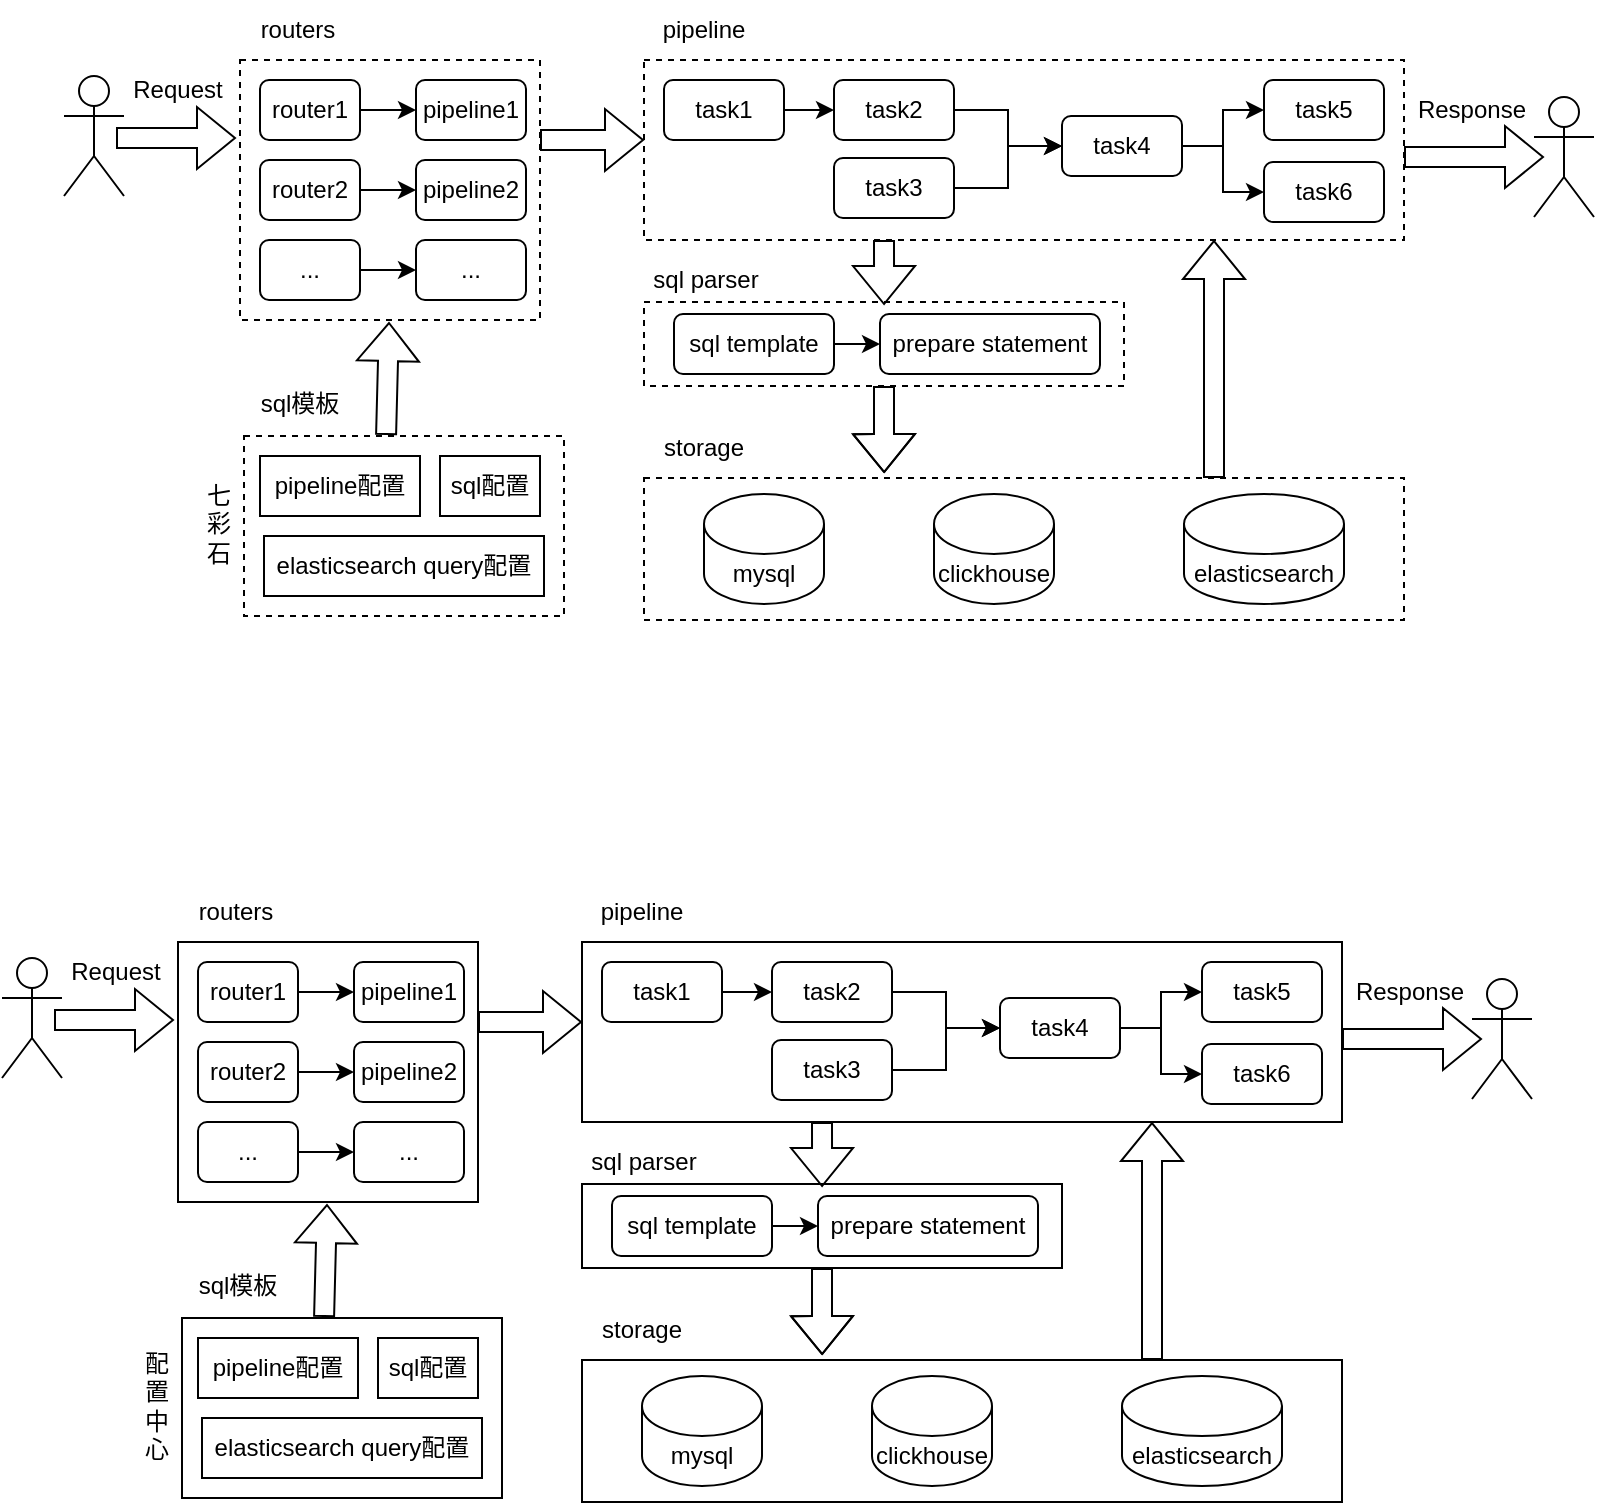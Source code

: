 <mxfile version="22.1.11" type="github">
  <diagram name="第 1 页" id="fFxLprVTc2z-0SbgyYG7">
    <mxGraphModel dx="2133" dy="913" grid="1" gridSize="10" guides="1" tooltips="1" connect="1" arrows="1" fold="1" page="1" pageScale="1" pageWidth="827" pageHeight="1169" math="0" shadow="0">
      <root>
        <mxCell id="0" />
        <mxCell id="1" parent="0" />
        <mxCell id="GYxL6wCpQ-yCbX0miNCR-65" style="edgeStyle=orthogonalEdgeStyle;rounded=0;orthogonalLoop=1;jettySize=auto;html=1;exitX=0.75;exitY=0;exitDx=0;exitDy=0;entryX=0.75;entryY=1;entryDx=0;entryDy=0;shape=flexArrow;" edge="1" parent="1" source="GYxL6wCpQ-yCbX0miNCR-48" target="GYxL6wCpQ-yCbX0miNCR-12">
          <mxGeometry relative="1" as="geometry" />
        </mxCell>
        <mxCell id="GYxL6wCpQ-yCbX0miNCR-48" value="" style="rounded=0;whiteSpace=wrap;html=1;fillColor=none;dashed=1;" vertex="1" parent="1">
          <mxGeometry x="230" y="438" width="380" height="71" as="geometry" />
        </mxCell>
        <mxCell id="GYxL6wCpQ-yCbX0miNCR-63" style="edgeStyle=orthogonalEdgeStyle;rounded=0;orthogonalLoop=1;jettySize=auto;html=1;exitX=0.25;exitY=1;exitDx=0;exitDy=0;entryX=0.396;entryY=0.036;entryDx=0;entryDy=0;entryPerimeter=0;shape=flexArrow;" edge="1" parent="1">
          <mxGeometry relative="1" as="geometry">
            <mxPoint x="350" y="319" as="sourcePoint" />
            <mxPoint x="350.04" y="351.512" as="targetPoint" />
          </mxGeometry>
        </mxCell>
        <mxCell id="GYxL6wCpQ-yCbX0miNCR-12" value="" style="rounded=0;whiteSpace=wrap;html=1;fillColor=none;dashed=1;" vertex="1" parent="1">
          <mxGeometry x="230" y="229" width="380" height="90" as="geometry" />
        </mxCell>
        <mxCell id="GYxL6wCpQ-yCbX0miNCR-7" style="edgeStyle=orthogonalEdgeStyle;rounded=0;orthogonalLoop=1;jettySize=auto;html=1;exitX=1;exitY=0.5;exitDx=0;exitDy=0;entryX=0;entryY=0.5;entryDx=0;entryDy=0;" edge="1" parent="1" source="GYxL6wCpQ-yCbX0miNCR-1" target="GYxL6wCpQ-yCbX0miNCR-2">
          <mxGeometry relative="1" as="geometry" />
        </mxCell>
        <mxCell id="GYxL6wCpQ-yCbX0miNCR-1" value="task1" style="rounded=1;whiteSpace=wrap;html=1;fillColor=none;" vertex="1" parent="1">
          <mxGeometry x="240" y="239" width="60" height="30" as="geometry" />
        </mxCell>
        <mxCell id="GYxL6wCpQ-yCbX0miNCR-8" style="edgeStyle=orthogonalEdgeStyle;rounded=0;orthogonalLoop=1;jettySize=auto;html=1;exitX=1;exitY=0.5;exitDx=0;exitDy=0;entryX=0;entryY=0.5;entryDx=0;entryDy=0;" edge="1" parent="1" source="GYxL6wCpQ-yCbX0miNCR-2" target="GYxL6wCpQ-yCbX0miNCR-4">
          <mxGeometry relative="1" as="geometry" />
        </mxCell>
        <mxCell id="GYxL6wCpQ-yCbX0miNCR-2" value="task2" style="rounded=1;whiteSpace=wrap;html=1;fillColor=none;" vertex="1" parent="1">
          <mxGeometry x="325" y="239" width="60" height="30" as="geometry" />
        </mxCell>
        <mxCell id="GYxL6wCpQ-yCbX0miNCR-9" style="edgeStyle=orthogonalEdgeStyle;rounded=0;orthogonalLoop=1;jettySize=auto;html=1;exitX=1;exitY=0.5;exitDx=0;exitDy=0;entryX=0;entryY=0.5;entryDx=0;entryDy=0;" edge="1" parent="1" source="GYxL6wCpQ-yCbX0miNCR-3" target="GYxL6wCpQ-yCbX0miNCR-4">
          <mxGeometry relative="1" as="geometry">
            <mxPoint x="429" y="307" as="targetPoint" />
          </mxGeometry>
        </mxCell>
        <mxCell id="GYxL6wCpQ-yCbX0miNCR-3" value="task3" style="rounded=1;whiteSpace=wrap;html=1;fillColor=none;" vertex="1" parent="1">
          <mxGeometry x="325" y="278" width="60" height="30" as="geometry" />
        </mxCell>
        <mxCell id="GYxL6wCpQ-yCbX0miNCR-10" style="edgeStyle=orthogonalEdgeStyle;rounded=0;orthogonalLoop=1;jettySize=auto;html=1;exitX=1;exitY=0.5;exitDx=0;exitDy=0;entryX=0;entryY=0.5;entryDx=0;entryDy=0;" edge="1" parent="1" source="GYxL6wCpQ-yCbX0miNCR-4" target="GYxL6wCpQ-yCbX0miNCR-6">
          <mxGeometry relative="1" as="geometry" />
        </mxCell>
        <mxCell id="GYxL6wCpQ-yCbX0miNCR-11" style="edgeStyle=orthogonalEdgeStyle;rounded=0;orthogonalLoop=1;jettySize=auto;html=1;exitX=1;exitY=0.5;exitDx=0;exitDy=0;entryX=0;entryY=0.5;entryDx=0;entryDy=0;" edge="1" parent="1" source="GYxL6wCpQ-yCbX0miNCR-4" target="GYxL6wCpQ-yCbX0miNCR-5">
          <mxGeometry relative="1" as="geometry" />
        </mxCell>
        <mxCell id="GYxL6wCpQ-yCbX0miNCR-4" value="task4" style="rounded=1;whiteSpace=wrap;html=1;fillColor=none;" vertex="1" parent="1">
          <mxGeometry x="439" y="257" width="60" height="30" as="geometry" />
        </mxCell>
        <mxCell id="GYxL6wCpQ-yCbX0miNCR-5" value="task6" style="rounded=1;whiteSpace=wrap;html=1;fillColor=none;" vertex="1" parent="1">
          <mxGeometry x="540" y="280" width="60" height="30" as="geometry" />
        </mxCell>
        <mxCell id="GYxL6wCpQ-yCbX0miNCR-6" value="task5" style="rounded=1;whiteSpace=wrap;html=1;fillColor=none;" vertex="1" parent="1">
          <mxGeometry x="540" y="239" width="60" height="30" as="geometry" />
        </mxCell>
        <mxCell id="GYxL6wCpQ-yCbX0miNCR-13" value="" style="shape=umlActor;verticalLabelPosition=bottom;verticalAlign=top;html=1;outlineConnect=0;fillColor=none;" vertex="1" parent="1">
          <mxGeometry x="-60" y="237" width="30" height="60" as="geometry" />
        </mxCell>
        <mxCell id="GYxL6wCpQ-yCbX0miNCR-14" value="" style="shape=flexArrow;endArrow=classic;html=1;rounded=0;" edge="1" parent="1">
          <mxGeometry width="50" height="50" relative="1" as="geometry">
            <mxPoint x="-34" y="268" as="sourcePoint" />
            <mxPoint x="26" y="268" as="targetPoint" />
          </mxGeometry>
        </mxCell>
        <mxCell id="GYxL6wCpQ-yCbX0miNCR-15" value="" style="shape=flexArrow;endArrow=classic;html=1;rounded=0;" edge="1" parent="1">
          <mxGeometry width="50" height="50" relative="1" as="geometry">
            <mxPoint x="610" y="277.5" as="sourcePoint" />
            <mxPoint x="680" y="277.5" as="targetPoint" />
          </mxGeometry>
        </mxCell>
        <mxCell id="GYxL6wCpQ-yCbX0miNCR-16" value="" style="shape=umlActor;verticalLabelPosition=bottom;verticalAlign=top;html=1;outlineConnect=0;fillColor=none;" vertex="1" parent="1">
          <mxGeometry x="675" y="247.5" width="30" height="60" as="geometry" />
        </mxCell>
        <mxCell id="GYxL6wCpQ-yCbX0miNCR-19" value="Request" style="text;html=1;strokeColor=none;fillColor=none;align=center;verticalAlign=middle;whiteSpace=wrap;rounded=0;" vertex="1" parent="1">
          <mxGeometry x="-33" y="229" width="60" height="30" as="geometry" />
        </mxCell>
        <mxCell id="GYxL6wCpQ-yCbX0miNCR-20" value="Response" style="text;html=1;strokeColor=none;fillColor=none;align=center;verticalAlign=middle;whiteSpace=wrap;rounded=0;" vertex="1" parent="1">
          <mxGeometry x="614" y="238.5" width="60" height="30" as="geometry" />
        </mxCell>
        <mxCell id="GYxL6wCpQ-yCbX0miNCR-23" value="" style="rounded=0;whiteSpace=wrap;html=1;fillColor=none;dashed=1;" vertex="1" parent="1">
          <mxGeometry x="28" y="229" width="150" height="130" as="geometry" />
        </mxCell>
        <mxCell id="GYxL6wCpQ-yCbX0miNCR-31" style="edgeStyle=orthogonalEdgeStyle;rounded=0;orthogonalLoop=1;jettySize=auto;html=1;exitX=1;exitY=0.5;exitDx=0;exitDy=0;entryX=0;entryY=0.5;entryDx=0;entryDy=0;" edge="1" parent="1" source="GYxL6wCpQ-yCbX0miNCR-24" target="GYxL6wCpQ-yCbX0miNCR-25">
          <mxGeometry relative="1" as="geometry" />
        </mxCell>
        <mxCell id="GYxL6wCpQ-yCbX0miNCR-24" value="router1" style="rounded=1;whiteSpace=wrap;html=1;fillColor=none;" vertex="1" parent="1">
          <mxGeometry x="38" y="239" width="50" height="30" as="geometry" />
        </mxCell>
        <mxCell id="GYxL6wCpQ-yCbX0miNCR-25" value="pipeline1" style="rounded=1;whiteSpace=wrap;html=1;fillColor=none;" vertex="1" parent="1">
          <mxGeometry x="116" y="239" width="55" height="30" as="geometry" />
        </mxCell>
        <mxCell id="GYxL6wCpQ-yCbX0miNCR-27" value="pipeline配置" style="rounded=0;whiteSpace=wrap;html=1;fillColor=none;" vertex="1" parent="1">
          <mxGeometry x="38" y="427" width="80" height="30" as="geometry" />
        </mxCell>
        <mxCell id="GYxL6wCpQ-yCbX0miNCR-28" value="sql配置" style="rounded=0;whiteSpace=wrap;html=1;fillColor=none;" vertex="1" parent="1">
          <mxGeometry x="128" y="427" width="50" height="30" as="geometry" />
        </mxCell>
        <mxCell id="GYxL6wCpQ-yCbX0miNCR-29" value="elasticsearch query配置" style="rounded=0;whiteSpace=wrap;html=1;fillColor=none;" vertex="1" parent="1">
          <mxGeometry x="40" y="467" width="140" height="30" as="geometry" />
        </mxCell>
        <mxCell id="GYxL6wCpQ-yCbX0miNCR-32" style="edgeStyle=orthogonalEdgeStyle;rounded=0;orthogonalLoop=1;jettySize=auto;html=1;exitX=1;exitY=0.5;exitDx=0;exitDy=0;entryX=0;entryY=0.5;entryDx=0;entryDy=0;" edge="1" parent="1" source="GYxL6wCpQ-yCbX0miNCR-33" target="GYxL6wCpQ-yCbX0miNCR-34">
          <mxGeometry relative="1" as="geometry" />
        </mxCell>
        <mxCell id="GYxL6wCpQ-yCbX0miNCR-33" value="router2" style="rounded=1;whiteSpace=wrap;html=1;fillColor=none;" vertex="1" parent="1">
          <mxGeometry x="38" y="279" width="50" height="30" as="geometry" />
        </mxCell>
        <mxCell id="GYxL6wCpQ-yCbX0miNCR-34" value="pipeline2" style="rounded=1;whiteSpace=wrap;html=1;fillColor=none;" vertex="1" parent="1">
          <mxGeometry x="116" y="279" width="55" height="30" as="geometry" />
        </mxCell>
        <mxCell id="GYxL6wCpQ-yCbX0miNCR-41" style="edgeStyle=orthogonalEdgeStyle;rounded=0;orthogonalLoop=1;jettySize=auto;html=1;exitX=1;exitY=0.5;exitDx=0;exitDy=0;entryX=0;entryY=0.5;entryDx=0;entryDy=0;" edge="1" parent="1" source="GYxL6wCpQ-yCbX0miNCR-42" target="GYxL6wCpQ-yCbX0miNCR-43">
          <mxGeometry relative="1" as="geometry" />
        </mxCell>
        <mxCell id="GYxL6wCpQ-yCbX0miNCR-42" value="..." style="rounded=1;whiteSpace=wrap;html=1;fillColor=none;" vertex="1" parent="1">
          <mxGeometry x="38" y="319" width="50" height="30" as="geometry" />
        </mxCell>
        <mxCell id="GYxL6wCpQ-yCbX0miNCR-43" value="..." style="rounded=1;whiteSpace=wrap;html=1;fillColor=none;" vertex="1" parent="1">
          <mxGeometry x="116" y="319" width="55" height="30" as="geometry" />
        </mxCell>
        <mxCell id="GYxL6wCpQ-yCbX0miNCR-44" value="" style="shape=flexArrow;endArrow=classic;html=1;rounded=0;" edge="1" parent="1">
          <mxGeometry width="50" height="50" relative="1" as="geometry">
            <mxPoint x="178" y="269" as="sourcePoint" />
            <mxPoint x="230" y="269" as="targetPoint" />
          </mxGeometry>
        </mxCell>
        <mxCell id="GYxL6wCpQ-yCbX0miNCR-45" value="mysql" style="shape=cylinder3;whiteSpace=wrap;html=1;boundedLbl=1;backgroundOutline=1;size=15;fillColor=none;" vertex="1" parent="1">
          <mxGeometry x="260" y="446" width="60" height="55" as="geometry" />
        </mxCell>
        <mxCell id="GYxL6wCpQ-yCbX0miNCR-46" value="clickhouse" style="shape=cylinder3;whiteSpace=wrap;html=1;boundedLbl=1;backgroundOutline=1;size=15;fillColor=none;" vertex="1" parent="1">
          <mxGeometry x="375" y="446" width="60" height="55" as="geometry" />
        </mxCell>
        <mxCell id="GYxL6wCpQ-yCbX0miNCR-47" value="elasticsearch" style="shape=cylinder3;whiteSpace=wrap;html=1;boundedLbl=1;backgroundOutline=1;size=15;fillColor=none;" vertex="1" parent="1">
          <mxGeometry x="500" y="446" width="80" height="55" as="geometry" />
        </mxCell>
        <mxCell id="GYxL6wCpQ-yCbX0miNCR-50" value="pipeline" style="text;html=1;strokeColor=none;fillColor=none;align=center;verticalAlign=middle;whiteSpace=wrap;rounded=0;" vertex="1" parent="1">
          <mxGeometry x="230" y="199" width="60" height="30" as="geometry" />
        </mxCell>
        <mxCell id="GYxL6wCpQ-yCbX0miNCR-52" value="" style="rounded=0;whiteSpace=wrap;html=1;fillColor=none;dashed=1;" vertex="1" parent="1">
          <mxGeometry x="30" y="417" width="160" height="90" as="geometry" />
        </mxCell>
        <mxCell id="GYxL6wCpQ-yCbX0miNCR-53" value="" style="shape=flexArrow;endArrow=classic;html=1;rounded=0;entryX=0.5;entryY=1;entryDx=0;entryDy=0;exitX=0.444;exitY=-0.006;exitDx=0;exitDy=0;exitPerimeter=0;" edge="1" parent="1" source="GYxL6wCpQ-yCbX0miNCR-52">
          <mxGeometry width="50" height="50" relative="1" as="geometry">
            <mxPoint x="102.5" y="390" as="sourcePoint" />
            <mxPoint x="102.5" y="360" as="targetPoint" />
          </mxGeometry>
        </mxCell>
        <mxCell id="GYxL6wCpQ-yCbX0miNCR-54" value="七彩石" style="text;html=1;strokeColor=none;fillColor=none;align=center;verticalAlign=middle;whiteSpace=wrap;rounded=0;direction=south;" vertex="1" parent="1">
          <mxGeometry x="5" y="426" width="25" height="70" as="geometry" />
        </mxCell>
        <mxCell id="GYxL6wCpQ-yCbX0miNCR-55" value="routers" style="text;html=1;strokeColor=none;fillColor=none;align=center;verticalAlign=middle;whiteSpace=wrap;rounded=0;" vertex="1" parent="1">
          <mxGeometry x="27" y="199" width="60" height="30" as="geometry" />
        </mxCell>
        <mxCell id="GYxL6wCpQ-yCbX0miNCR-56" value="storage" style="text;html=1;strokeColor=none;fillColor=none;align=center;verticalAlign=middle;whiteSpace=wrap;rounded=0;" vertex="1" parent="1">
          <mxGeometry x="230" y="408" width="60" height="30" as="geometry" />
        </mxCell>
        <mxCell id="GYxL6wCpQ-yCbX0miNCR-57" value="sql模板" style="text;html=1;strokeColor=none;fillColor=none;align=center;verticalAlign=middle;whiteSpace=wrap;rounded=0;" vertex="1" parent="1">
          <mxGeometry x="28" y="386" width="60" height="30" as="geometry" />
        </mxCell>
        <mxCell id="GYxL6wCpQ-yCbX0miNCR-58" value="" style="rounded=0;whiteSpace=wrap;html=1;fillColor=none;dashed=1;" vertex="1" parent="1">
          <mxGeometry x="230" y="350" width="240" height="42" as="geometry" />
        </mxCell>
        <mxCell id="GYxL6wCpQ-yCbX0miNCR-61" style="edgeStyle=orthogonalEdgeStyle;rounded=0;orthogonalLoop=1;jettySize=auto;html=1;exitX=1;exitY=0.5;exitDx=0;exitDy=0;entryX=0;entryY=0.5;entryDx=0;entryDy=0;" edge="1" parent="1" source="GYxL6wCpQ-yCbX0miNCR-59" target="GYxL6wCpQ-yCbX0miNCR-60">
          <mxGeometry relative="1" as="geometry" />
        </mxCell>
        <mxCell id="GYxL6wCpQ-yCbX0miNCR-59" value="sql template" style="rounded=1;whiteSpace=wrap;html=1;fillColor=none;" vertex="1" parent="1">
          <mxGeometry x="245" y="356" width="80" height="30" as="geometry" />
        </mxCell>
        <mxCell id="GYxL6wCpQ-yCbX0miNCR-60" value="prepare statement" style="rounded=1;whiteSpace=wrap;html=1;fillColor=none;" vertex="1" parent="1">
          <mxGeometry x="348" y="356" width="110" height="30" as="geometry" />
        </mxCell>
        <mxCell id="GYxL6wCpQ-yCbX0miNCR-62" value="sql parser" style="text;html=1;strokeColor=none;fillColor=none;align=center;verticalAlign=middle;whiteSpace=wrap;rounded=0;" vertex="1" parent="1">
          <mxGeometry x="231" y="324" width="60" height="30" as="geometry" />
        </mxCell>
        <mxCell id="GYxL6wCpQ-yCbX0miNCR-66" style="edgeStyle=orthogonalEdgeStyle;rounded=0;orthogonalLoop=1;jettySize=auto;html=1;exitX=0.5;exitY=1;exitDx=0;exitDy=0;entryX=0.316;entryY=-0.035;entryDx=0;entryDy=0;entryPerimeter=0;shape=flexArrow;" edge="1" parent="1" source="GYxL6wCpQ-yCbX0miNCR-58" target="GYxL6wCpQ-yCbX0miNCR-48">
          <mxGeometry relative="1" as="geometry" />
        </mxCell>
        <mxCell id="GYxL6wCpQ-yCbX0miNCR-67" style="edgeStyle=orthogonalEdgeStyle;rounded=0;orthogonalLoop=1;jettySize=auto;html=1;exitX=0.75;exitY=0;exitDx=0;exitDy=0;entryX=0.75;entryY=1;entryDx=0;entryDy=0;shape=flexArrow;" edge="1" parent="1" source="GYxL6wCpQ-yCbX0miNCR-68" target="GYxL6wCpQ-yCbX0miNCR-70">
          <mxGeometry relative="1" as="geometry" />
        </mxCell>
        <mxCell id="GYxL6wCpQ-yCbX0miNCR-68" value="" style="rounded=0;whiteSpace=wrap;html=1;fillColor=none;" vertex="1" parent="1">
          <mxGeometry x="199" y="879" width="380" height="71" as="geometry" />
        </mxCell>
        <mxCell id="GYxL6wCpQ-yCbX0miNCR-69" style="edgeStyle=orthogonalEdgeStyle;rounded=0;orthogonalLoop=1;jettySize=auto;html=1;exitX=0.25;exitY=1;exitDx=0;exitDy=0;entryX=0.396;entryY=0.036;entryDx=0;entryDy=0;entryPerimeter=0;shape=flexArrow;" edge="1" parent="1">
          <mxGeometry relative="1" as="geometry">
            <mxPoint x="319" y="760" as="sourcePoint" />
            <mxPoint x="319.04" y="792.512" as="targetPoint" />
          </mxGeometry>
        </mxCell>
        <mxCell id="GYxL6wCpQ-yCbX0miNCR-70" value="" style="rounded=0;whiteSpace=wrap;html=1;fillColor=none;" vertex="1" parent="1">
          <mxGeometry x="199" y="670" width="380" height="90" as="geometry" />
        </mxCell>
        <mxCell id="GYxL6wCpQ-yCbX0miNCR-71" style="edgeStyle=orthogonalEdgeStyle;rounded=0;orthogonalLoop=1;jettySize=auto;html=1;exitX=1;exitY=0.5;exitDx=0;exitDy=0;entryX=0;entryY=0.5;entryDx=0;entryDy=0;" edge="1" parent="1" source="GYxL6wCpQ-yCbX0miNCR-72" target="GYxL6wCpQ-yCbX0miNCR-74">
          <mxGeometry relative="1" as="geometry" />
        </mxCell>
        <mxCell id="GYxL6wCpQ-yCbX0miNCR-72" value="task1" style="rounded=1;whiteSpace=wrap;html=1;fillColor=none;" vertex="1" parent="1">
          <mxGeometry x="209" y="680" width="60" height="30" as="geometry" />
        </mxCell>
        <mxCell id="GYxL6wCpQ-yCbX0miNCR-73" style="edgeStyle=orthogonalEdgeStyle;rounded=0;orthogonalLoop=1;jettySize=auto;html=1;exitX=1;exitY=0.5;exitDx=0;exitDy=0;entryX=0;entryY=0.5;entryDx=0;entryDy=0;" edge="1" parent="1" source="GYxL6wCpQ-yCbX0miNCR-74" target="GYxL6wCpQ-yCbX0miNCR-79">
          <mxGeometry relative="1" as="geometry" />
        </mxCell>
        <mxCell id="GYxL6wCpQ-yCbX0miNCR-74" value="task2" style="rounded=1;whiteSpace=wrap;html=1;fillColor=none;" vertex="1" parent="1">
          <mxGeometry x="294" y="680" width="60" height="30" as="geometry" />
        </mxCell>
        <mxCell id="GYxL6wCpQ-yCbX0miNCR-75" style="edgeStyle=orthogonalEdgeStyle;rounded=0;orthogonalLoop=1;jettySize=auto;html=1;exitX=1;exitY=0.5;exitDx=0;exitDy=0;entryX=0;entryY=0.5;entryDx=0;entryDy=0;" edge="1" parent="1" source="GYxL6wCpQ-yCbX0miNCR-76" target="GYxL6wCpQ-yCbX0miNCR-79">
          <mxGeometry relative="1" as="geometry">
            <mxPoint x="398" y="748" as="targetPoint" />
          </mxGeometry>
        </mxCell>
        <mxCell id="GYxL6wCpQ-yCbX0miNCR-76" value="task3" style="rounded=1;whiteSpace=wrap;html=1;fillColor=none;" vertex="1" parent="1">
          <mxGeometry x="294" y="719" width="60" height="30" as="geometry" />
        </mxCell>
        <mxCell id="GYxL6wCpQ-yCbX0miNCR-77" style="edgeStyle=orthogonalEdgeStyle;rounded=0;orthogonalLoop=1;jettySize=auto;html=1;exitX=1;exitY=0.5;exitDx=0;exitDy=0;entryX=0;entryY=0.5;entryDx=0;entryDy=0;" edge="1" parent="1" source="GYxL6wCpQ-yCbX0miNCR-79" target="GYxL6wCpQ-yCbX0miNCR-81">
          <mxGeometry relative="1" as="geometry" />
        </mxCell>
        <mxCell id="GYxL6wCpQ-yCbX0miNCR-78" style="edgeStyle=orthogonalEdgeStyle;rounded=0;orthogonalLoop=1;jettySize=auto;html=1;exitX=1;exitY=0.5;exitDx=0;exitDy=0;entryX=0;entryY=0.5;entryDx=0;entryDy=0;" edge="1" parent="1" source="GYxL6wCpQ-yCbX0miNCR-79" target="GYxL6wCpQ-yCbX0miNCR-80">
          <mxGeometry relative="1" as="geometry" />
        </mxCell>
        <mxCell id="GYxL6wCpQ-yCbX0miNCR-79" value="task4" style="rounded=1;whiteSpace=wrap;html=1;fillColor=none;" vertex="1" parent="1">
          <mxGeometry x="408" y="698" width="60" height="30" as="geometry" />
        </mxCell>
        <mxCell id="GYxL6wCpQ-yCbX0miNCR-80" value="task6" style="rounded=1;whiteSpace=wrap;html=1;fillColor=none;" vertex="1" parent="1">
          <mxGeometry x="509" y="721" width="60" height="30" as="geometry" />
        </mxCell>
        <mxCell id="GYxL6wCpQ-yCbX0miNCR-81" value="task5" style="rounded=1;whiteSpace=wrap;html=1;fillColor=none;" vertex="1" parent="1">
          <mxGeometry x="509" y="680" width="60" height="30" as="geometry" />
        </mxCell>
        <mxCell id="GYxL6wCpQ-yCbX0miNCR-82" value="" style="shape=umlActor;verticalLabelPosition=bottom;verticalAlign=top;html=1;outlineConnect=0;fillColor=none;" vertex="1" parent="1">
          <mxGeometry x="-91" y="678" width="30" height="60" as="geometry" />
        </mxCell>
        <mxCell id="GYxL6wCpQ-yCbX0miNCR-83" value="" style="shape=flexArrow;endArrow=classic;html=1;rounded=0;" edge="1" parent="1">
          <mxGeometry width="50" height="50" relative="1" as="geometry">
            <mxPoint x="-65" y="709" as="sourcePoint" />
            <mxPoint x="-5" y="709" as="targetPoint" />
          </mxGeometry>
        </mxCell>
        <mxCell id="GYxL6wCpQ-yCbX0miNCR-84" value="" style="shape=flexArrow;endArrow=classic;html=1;rounded=0;" edge="1" parent="1">
          <mxGeometry width="50" height="50" relative="1" as="geometry">
            <mxPoint x="579" y="718.5" as="sourcePoint" />
            <mxPoint x="649" y="718.5" as="targetPoint" />
          </mxGeometry>
        </mxCell>
        <mxCell id="GYxL6wCpQ-yCbX0miNCR-85" value="" style="shape=umlActor;verticalLabelPosition=bottom;verticalAlign=top;html=1;outlineConnect=0;fillColor=none;" vertex="1" parent="1">
          <mxGeometry x="644" y="688.5" width="30" height="60" as="geometry" />
        </mxCell>
        <mxCell id="GYxL6wCpQ-yCbX0miNCR-86" value="Request" style="text;html=1;strokeColor=none;fillColor=none;align=center;verticalAlign=middle;whiteSpace=wrap;rounded=0;" vertex="1" parent="1">
          <mxGeometry x="-64" y="670" width="60" height="30" as="geometry" />
        </mxCell>
        <mxCell id="GYxL6wCpQ-yCbX0miNCR-87" value="Response" style="text;html=1;strokeColor=none;fillColor=none;align=center;verticalAlign=middle;whiteSpace=wrap;rounded=0;" vertex="1" parent="1">
          <mxGeometry x="583" y="679.5" width="60" height="30" as="geometry" />
        </mxCell>
        <mxCell id="GYxL6wCpQ-yCbX0miNCR-88" value="" style="rounded=0;whiteSpace=wrap;html=1;fillColor=none;" vertex="1" parent="1">
          <mxGeometry x="-3" y="670" width="150" height="130" as="geometry" />
        </mxCell>
        <mxCell id="GYxL6wCpQ-yCbX0miNCR-89" style="edgeStyle=orthogonalEdgeStyle;rounded=0;orthogonalLoop=1;jettySize=auto;html=1;exitX=1;exitY=0.5;exitDx=0;exitDy=0;entryX=0;entryY=0.5;entryDx=0;entryDy=0;" edge="1" parent="1" source="GYxL6wCpQ-yCbX0miNCR-90" target="GYxL6wCpQ-yCbX0miNCR-91">
          <mxGeometry relative="1" as="geometry" />
        </mxCell>
        <mxCell id="GYxL6wCpQ-yCbX0miNCR-90" value="router1" style="rounded=1;whiteSpace=wrap;html=1;fillColor=none;" vertex="1" parent="1">
          <mxGeometry x="7" y="680" width="50" height="30" as="geometry" />
        </mxCell>
        <mxCell id="GYxL6wCpQ-yCbX0miNCR-91" value="pipeline1" style="rounded=1;whiteSpace=wrap;html=1;fillColor=none;" vertex="1" parent="1">
          <mxGeometry x="85" y="680" width="55" height="30" as="geometry" />
        </mxCell>
        <mxCell id="GYxL6wCpQ-yCbX0miNCR-92" value="pipeline配置" style="rounded=0;whiteSpace=wrap;html=1;fillColor=none;" vertex="1" parent="1">
          <mxGeometry x="7" y="868" width="80" height="30" as="geometry" />
        </mxCell>
        <mxCell id="GYxL6wCpQ-yCbX0miNCR-93" value="sql配置" style="rounded=0;whiteSpace=wrap;html=1;fillColor=none;" vertex="1" parent="1">
          <mxGeometry x="97" y="868" width="50" height="30" as="geometry" />
        </mxCell>
        <mxCell id="GYxL6wCpQ-yCbX0miNCR-94" value="elasticsearch query配置" style="rounded=0;whiteSpace=wrap;html=1;fillColor=none;" vertex="1" parent="1">
          <mxGeometry x="9" y="908" width="140" height="30" as="geometry" />
        </mxCell>
        <mxCell id="GYxL6wCpQ-yCbX0miNCR-95" style="edgeStyle=orthogonalEdgeStyle;rounded=0;orthogonalLoop=1;jettySize=auto;html=1;exitX=1;exitY=0.5;exitDx=0;exitDy=0;entryX=0;entryY=0.5;entryDx=0;entryDy=0;" edge="1" parent="1" source="GYxL6wCpQ-yCbX0miNCR-96" target="GYxL6wCpQ-yCbX0miNCR-97">
          <mxGeometry relative="1" as="geometry" />
        </mxCell>
        <mxCell id="GYxL6wCpQ-yCbX0miNCR-96" value="router2" style="rounded=1;whiteSpace=wrap;html=1;fillColor=none;" vertex="1" parent="1">
          <mxGeometry x="7" y="720" width="50" height="30" as="geometry" />
        </mxCell>
        <mxCell id="GYxL6wCpQ-yCbX0miNCR-97" value="pipeline2" style="rounded=1;whiteSpace=wrap;html=1;fillColor=none;" vertex="1" parent="1">
          <mxGeometry x="85" y="720" width="55" height="30" as="geometry" />
        </mxCell>
        <mxCell id="GYxL6wCpQ-yCbX0miNCR-98" style="edgeStyle=orthogonalEdgeStyle;rounded=0;orthogonalLoop=1;jettySize=auto;html=1;exitX=1;exitY=0.5;exitDx=0;exitDy=0;entryX=0;entryY=0.5;entryDx=0;entryDy=0;" edge="1" parent="1" source="GYxL6wCpQ-yCbX0miNCR-99" target="GYxL6wCpQ-yCbX0miNCR-100">
          <mxGeometry relative="1" as="geometry" />
        </mxCell>
        <mxCell id="GYxL6wCpQ-yCbX0miNCR-99" value="..." style="rounded=1;whiteSpace=wrap;html=1;fillColor=none;" vertex="1" parent="1">
          <mxGeometry x="7" y="760" width="50" height="30" as="geometry" />
        </mxCell>
        <mxCell id="GYxL6wCpQ-yCbX0miNCR-100" value="..." style="rounded=1;whiteSpace=wrap;html=1;fillColor=none;" vertex="1" parent="1">
          <mxGeometry x="85" y="760" width="55" height="30" as="geometry" />
        </mxCell>
        <mxCell id="GYxL6wCpQ-yCbX0miNCR-101" value="" style="shape=flexArrow;endArrow=classic;html=1;rounded=0;" edge="1" parent="1">
          <mxGeometry width="50" height="50" relative="1" as="geometry">
            <mxPoint x="147" y="710" as="sourcePoint" />
            <mxPoint x="199" y="710" as="targetPoint" />
          </mxGeometry>
        </mxCell>
        <mxCell id="GYxL6wCpQ-yCbX0miNCR-102" value="mysql" style="shape=cylinder3;whiteSpace=wrap;html=1;boundedLbl=1;backgroundOutline=1;size=15;fillColor=none;" vertex="1" parent="1">
          <mxGeometry x="229" y="887" width="60" height="55" as="geometry" />
        </mxCell>
        <mxCell id="GYxL6wCpQ-yCbX0miNCR-103" value="clickhouse" style="shape=cylinder3;whiteSpace=wrap;html=1;boundedLbl=1;backgroundOutline=1;size=15;fillColor=none;" vertex="1" parent="1">
          <mxGeometry x="344" y="887" width="60" height="55" as="geometry" />
        </mxCell>
        <mxCell id="GYxL6wCpQ-yCbX0miNCR-104" value="elasticsearch" style="shape=cylinder3;whiteSpace=wrap;html=1;boundedLbl=1;backgroundOutline=1;size=15;fillColor=none;" vertex="1" parent="1">
          <mxGeometry x="469" y="887" width="80" height="55" as="geometry" />
        </mxCell>
        <mxCell id="GYxL6wCpQ-yCbX0miNCR-105" value="pipeline" style="text;html=1;strokeColor=none;fillColor=none;align=center;verticalAlign=middle;whiteSpace=wrap;rounded=0;" vertex="1" parent="1">
          <mxGeometry x="199" y="640" width="60" height="30" as="geometry" />
        </mxCell>
        <mxCell id="GYxL6wCpQ-yCbX0miNCR-106" value="" style="rounded=0;whiteSpace=wrap;html=1;fillColor=none;" vertex="1" parent="1">
          <mxGeometry x="-1" y="858" width="160" height="90" as="geometry" />
        </mxCell>
        <mxCell id="GYxL6wCpQ-yCbX0miNCR-107" value="" style="shape=flexArrow;endArrow=classic;html=1;rounded=0;entryX=0.5;entryY=1;entryDx=0;entryDy=0;exitX=0.444;exitY=-0.006;exitDx=0;exitDy=0;exitPerimeter=0;" edge="1" parent="1" source="GYxL6wCpQ-yCbX0miNCR-106">
          <mxGeometry width="50" height="50" relative="1" as="geometry">
            <mxPoint x="71.5" y="831" as="sourcePoint" />
            <mxPoint x="71.5" y="801" as="targetPoint" />
          </mxGeometry>
        </mxCell>
        <mxCell id="GYxL6wCpQ-yCbX0miNCR-108" value="配置中心" style="text;html=1;strokeColor=none;fillColor=none;align=center;verticalAlign=middle;whiteSpace=wrap;rounded=0;direction=south;" vertex="1" parent="1">
          <mxGeometry x="-26" y="867" width="25" height="70" as="geometry" />
        </mxCell>
        <mxCell id="GYxL6wCpQ-yCbX0miNCR-109" value="routers" style="text;html=1;strokeColor=none;fillColor=none;align=center;verticalAlign=middle;whiteSpace=wrap;rounded=0;" vertex="1" parent="1">
          <mxGeometry x="-4" y="640" width="60" height="30" as="geometry" />
        </mxCell>
        <mxCell id="GYxL6wCpQ-yCbX0miNCR-110" value="storage" style="text;html=1;strokeColor=none;fillColor=none;align=center;verticalAlign=middle;whiteSpace=wrap;rounded=0;" vertex="1" parent="1">
          <mxGeometry x="199" y="849" width="60" height="30" as="geometry" />
        </mxCell>
        <mxCell id="GYxL6wCpQ-yCbX0miNCR-111" value="sql模板" style="text;html=1;strokeColor=none;fillColor=none;align=center;verticalAlign=middle;whiteSpace=wrap;rounded=0;" vertex="1" parent="1">
          <mxGeometry x="-3" y="827" width="60" height="30" as="geometry" />
        </mxCell>
        <mxCell id="GYxL6wCpQ-yCbX0miNCR-112" value="" style="rounded=0;whiteSpace=wrap;html=1;fillColor=none;" vertex="1" parent="1">
          <mxGeometry x="199" y="791" width="240" height="42" as="geometry" />
        </mxCell>
        <mxCell id="GYxL6wCpQ-yCbX0miNCR-113" style="edgeStyle=orthogonalEdgeStyle;rounded=0;orthogonalLoop=1;jettySize=auto;html=1;exitX=1;exitY=0.5;exitDx=0;exitDy=0;entryX=0;entryY=0.5;entryDx=0;entryDy=0;" edge="1" parent="1" source="GYxL6wCpQ-yCbX0miNCR-114" target="GYxL6wCpQ-yCbX0miNCR-115">
          <mxGeometry relative="1" as="geometry" />
        </mxCell>
        <mxCell id="GYxL6wCpQ-yCbX0miNCR-114" value="sql template" style="rounded=1;whiteSpace=wrap;html=1;fillColor=none;" vertex="1" parent="1">
          <mxGeometry x="214" y="797" width="80" height="30" as="geometry" />
        </mxCell>
        <mxCell id="GYxL6wCpQ-yCbX0miNCR-115" value="prepare statement" style="rounded=1;whiteSpace=wrap;html=1;fillColor=none;" vertex="1" parent="1">
          <mxGeometry x="317" y="797" width="110" height="30" as="geometry" />
        </mxCell>
        <mxCell id="GYxL6wCpQ-yCbX0miNCR-116" value="sql parser" style="text;html=1;strokeColor=none;fillColor=none;align=center;verticalAlign=middle;whiteSpace=wrap;rounded=0;" vertex="1" parent="1">
          <mxGeometry x="200" y="765" width="60" height="30" as="geometry" />
        </mxCell>
        <mxCell id="GYxL6wCpQ-yCbX0miNCR-117" style="edgeStyle=orthogonalEdgeStyle;rounded=0;orthogonalLoop=1;jettySize=auto;html=1;exitX=0.5;exitY=1;exitDx=0;exitDy=0;entryX=0.316;entryY=-0.035;entryDx=0;entryDy=0;entryPerimeter=0;shape=flexArrow;" edge="1" parent="1" source="GYxL6wCpQ-yCbX0miNCR-112" target="GYxL6wCpQ-yCbX0miNCR-68">
          <mxGeometry relative="1" as="geometry" />
        </mxCell>
      </root>
    </mxGraphModel>
  </diagram>
</mxfile>
